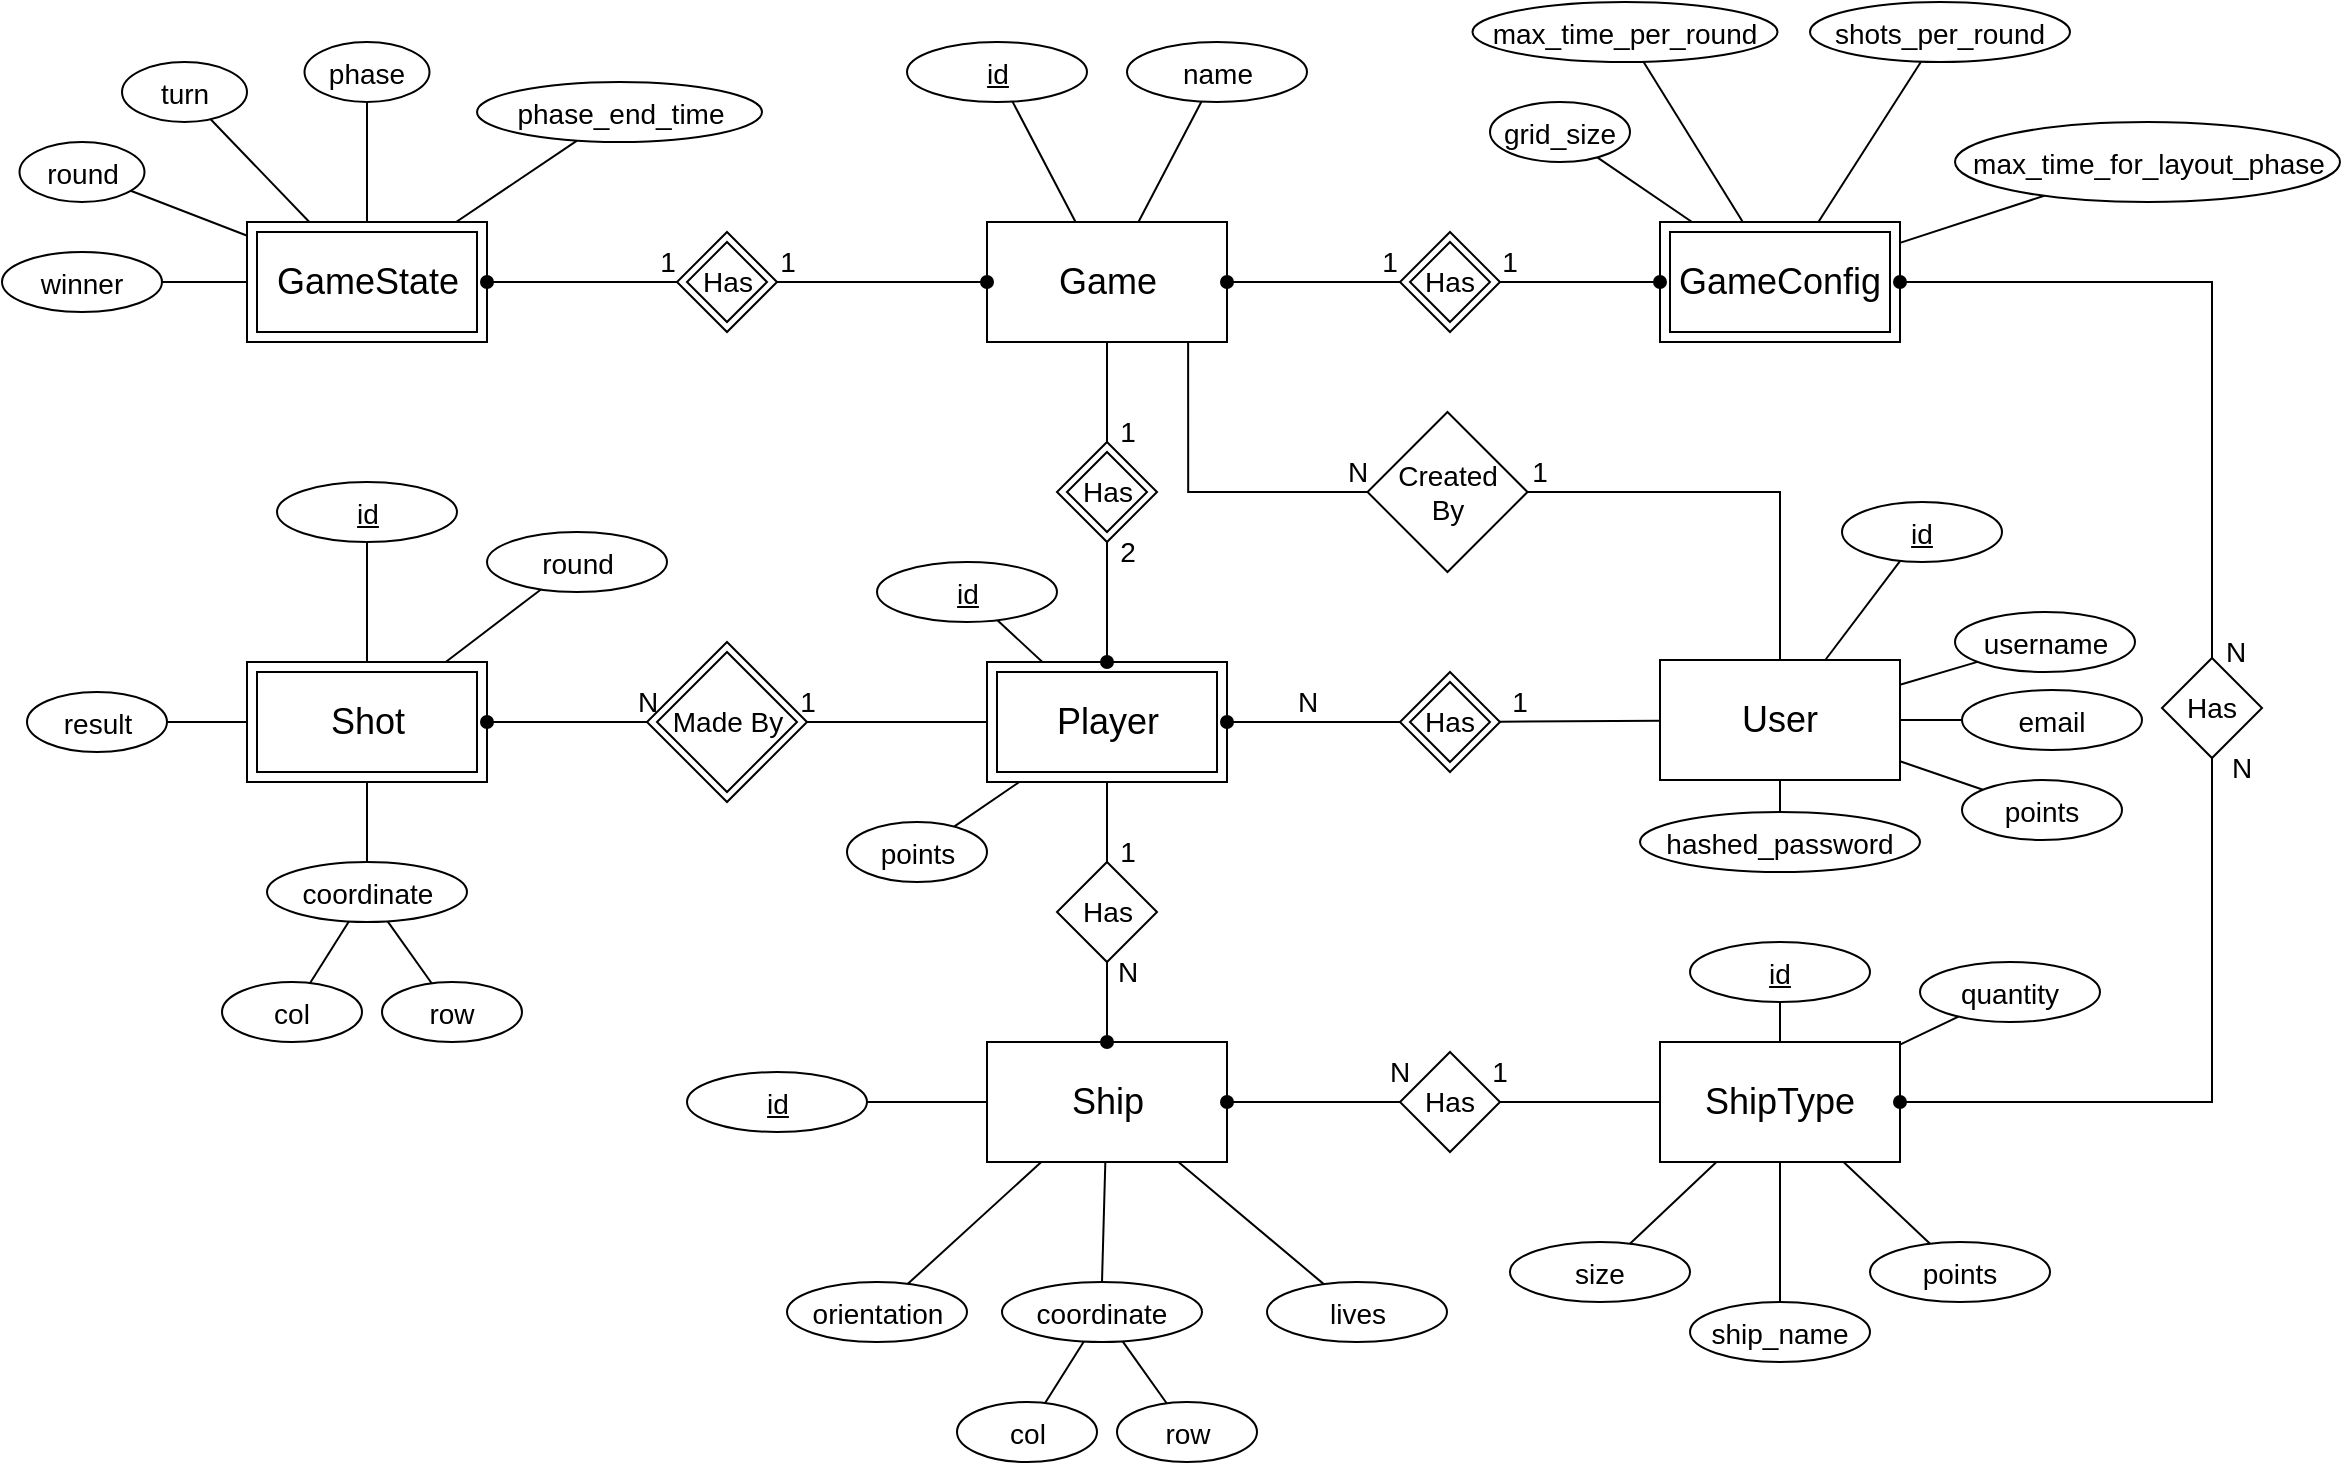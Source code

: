 <mxfile version="15.5.4" type="embed"><diagram id="M7q_rjLCUN6_J-MULVA2" name="er-diagram"><mxGraphModel dx="1136" dy="735" grid="1" gridSize="10" guides="1" tooltips="1" connect="1" arrows="1" fold="1" page="1" pageScale="1" pageWidth="850" pageHeight="1100" math="0" shadow="0"><root><mxCell id="0"/><mxCell id="1" parent="0"/><mxCell id="79" value="" style="endArrow=none;html=1;rounded=0;fontSize=14;" parent="1" source="45" target="78" edge="1"><mxGeometry width="50" height="50" relative="1" as="geometry"><mxPoint x="-357.5" y="255.0" as="sourcePoint"/><mxPoint x="-357.5" y="200" as="targetPoint"/></mxGeometry></mxCell><mxCell id="56" value="" style="endArrow=none;html=1;rounded=0;fontSize=14;" parent="1" source="T7bIl6d8-GQxwLn4p8uf-76" target="55" edge="1"><mxGeometry width="50" height="50" relative="1" as="geometry"><mxPoint x="-394.265" y="475" as="sourcePoint"/><mxPoint x="-462.693" y="428.469" as="targetPoint"/></mxGeometry></mxCell><mxCell id="53" value="" style="endArrow=none;html=1;rounded=0;fontSize=14;" parent="1" source="T7bIl6d8-GQxwLn4p8uf-77" target="52" edge="1"><mxGeometry width="50" height="50" relative="1" as="geometry"><mxPoint x="-51.683" y="433.872" as="sourcePoint"/><mxPoint x="90" y="420" as="targetPoint"/></mxGeometry></mxCell><mxCell id="37" value="" style="endArrow=none;html=1;rounded=0;fontSize=14;" parent="1" source="45" target="36" edge="1"><mxGeometry width="50" height="50" relative="1" as="geometry"><mxPoint x="-440" y="290" as="sourcePoint"/><mxPoint x="-711.25" y="130" as="targetPoint"/></mxGeometry></mxCell><mxCell id="41" value="" style="endArrow=none;html=1;rounded=0;fontSize=14;" parent="1" source="45" target="40" edge="1"><mxGeometry width="50" height="50" relative="1" as="geometry"><mxPoint x="-711.25" y="190" as="sourcePoint"/><mxPoint x="-711.25" y="130" as="targetPoint"/></mxGeometry></mxCell><mxCell id="43" value="" style="endArrow=none;html=1;rounded=0;fontSize=14;" parent="1" source="45" target="42" edge="1"><mxGeometry width="50" height="50" relative="1" as="geometry"><mxPoint x="-367" y="240" as="sourcePoint"/><mxPoint x="-813.75" y="220.0" as="targetPoint"/></mxGeometry></mxCell><mxCell id="39" value="" style="endArrow=none;html=1;rounded=0;fontSize=14;" parent="1" source="45" target="38" edge="1"><mxGeometry width="50" height="50" relative="1" as="geometry"><mxPoint x="-651.25" y="220" as="sourcePoint"/><mxPoint x="-586.25" y="220" as="targetPoint"/></mxGeometry></mxCell><mxCell id="33" value="" style="endArrow=none;html=1;rounded=0;fontSize=14;" parent="1" source="20" target="30" edge="1"><mxGeometry width="50" height="50" relative="1" as="geometry"><mxPoint x="537.75" y="284.804" as="sourcePoint"/><mxPoint x="452.958" y="299.918" as="targetPoint"/></mxGeometry></mxCell><mxCell id="35" value="" style="endArrow=none;html=1;rounded=0;fontSize=14;" parent="1" source="20" target="29" edge="1"><mxGeometry width="50" height="50" relative="1" as="geometry"><mxPoint x="559.417" y="250" as="sourcePoint"/><mxPoint x="470.115" y="183.024" as="targetPoint"/></mxGeometry></mxCell><mxCell id="32" value="" style="endArrow=none;html=1;rounded=0;fontSize=14;" parent="1" source="20" target="31" edge="1"><mxGeometry width="50" height="50" relative="1" as="geometry"><mxPoint x="495.985" y="470" as="sourcePoint"/><mxPoint x="427.557" y="423.469" as="targetPoint"/></mxGeometry></mxCell><mxCell id="34" value="" style="endArrow=none;html=1;rounded=0;fontSize=14;" parent="1" source="20" target="28" edge="1"><mxGeometry width="50" height="50" relative="1" as="geometry"><mxPoint x="537.75" y="284.804" as="sourcePoint"/><mxPoint x="452.958" y="299.918" as="targetPoint"/></mxGeometry></mxCell><mxCell id="44" value="&lt;span style=&quot;font-size: 18px&quot;&gt;GameState&lt;/span&gt;" style="rounded=0;whiteSpace=wrap;html=1;" parent="1" vertex="1"><mxGeometry x="-427.5" y="240" width="120" height="60" as="geometry"/></mxCell><mxCell id="T7bIl6d8-GQxwLn4p8uf-1" value="&lt;font style=&quot;font-size: 18px;&quot;&gt;ShipType&lt;/font&gt;" style="rounded=0;whiteSpace=wrap;html=1;" parent="1" vertex="1"><mxGeometry x="279" y="650" width="120" height="60" as="geometry"/></mxCell><mxCell id="T7bIl6d8-GQxwLn4p8uf-2" value="&lt;span style=&quot;font-size: 18px;&quot;&gt;User&lt;/span&gt;" style="rounded=0;whiteSpace=wrap;html=1;" parent="1" vertex="1"><mxGeometry x="279" y="459" width="120" height="60" as="geometry"/></mxCell><mxCell id="T7bIl6d8-GQxwLn4p8uf-3" value="&lt;font style=&quot;font-size: 14px&quot;&gt;username&lt;/font&gt;" style="ellipse;whiteSpace=wrap;html=1;fontSize=18;" parent="1" vertex="1"><mxGeometry x="426.5" y="435" width="90" height="30" as="geometry"/></mxCell><mxCell id="T7bIl6d8-GQxwLn4p8uf-5" value="&lt;span style=&quot;font-size: 14px;&quot;&gt;hashed_password&lt;/span&gt;" style="ellipse;whiteSpace=wrap;html=1;fontSize=18;" parent="1" vertex="1"><mxGeometry x="269" y="535" width="140" height="30" as="geometry"/></mxCell><mxCell id="T7bIl6d8-GQxwLn4p8uf-6" value="&lt;span style=&quot;font-size: 18px;&quot;&gt;Player&lt;/span&gt;" style="rounded=0;whiteSpace=wrap;html=1;" parent="1" vertex="1"><mxGeometry x="-57.5" y="460" width="120" height="60" as="geometry"/></mxCell><mxCell id="T7bIl6d8-GQxwLn4p8uf-7" value="&lt;span style=&quot;font-size: 14px;&quot;&gt;points&lt;/span&gt;" style="ellipse;whiteSpace=wrap;html=1;fontSize=18;" parent="1" vertex="1"><mxGeometry x="430" y="519" width="80" height="30" as="geometry"/></mxCell><mxCell id="T7bIl6d8-GQxwLn4p8uf-8" value="" style="endArrow=none;html=1;rounded=0;fontSize=14;" parent="1" source="T7bIl6d8-GQxwLn4p8uf-2" target="T7bIl6d8-GQxwLn4p8uf-3" edge="1"><mxGeometry width="50" height="50" relative="1" as="geometry"><mxPoint x="329" y="480" as="sourcePoint"/><mxPoint x="379" y="430" as="targetPoint"/></mxGeometry></mxCell><mxCell id="T7bIl6d8-GQxwLn4p8uf-9" value="" style="endArrow=none;html=1;rounded=0;fontSize=14;" parent="1" source="T7bIl6d8-GQxwLn4p8uf-2" target="T7bIl6d8-GQxwLn4p8uf-5" edge="1"><mxGeometry width="50" height="50" relative="1" as="geometry"><mxPoint x="259" y="498.361" as="sourcePoint"/><mxPoint x="178.862" y="496.172" as="targetPoint"/></mxGeometry></mxCell><mxCell id="T7bIl6d8-GQxwLn4p8uf-10" value="" style="endArrow=none;html=1;rounded=0;fontSize=14;" parent="1" source="T7bIl6d8-GQxwLn4p8uf-2" target="T7bIl6d8-GQxwLn4p8uf-7" edge="1"><mxGeometry width="50" height="50" relative="1" as="geometry"><mxPoint x="358.484" y="529.0" as="sourcePoint"/><mxPoint x="374.303" y="579.034" as="targetPoint"/></mxGeometry></mxCell><mxCell id="T7bIl6d8-GQxwLn4p8uf-11" value="Has" style="rhombus;whiteSpace=wrap;html=1;fontSize=14;" parent="1" vertex="1"><mxGeometry x="149" y="465" width="50" height="50" as="geometry"/></mxCell><mxCell id="T7bIl6d8-GQxwLn4p8uf-13" value="" style="endArrow=none;html=1;rounded=0;fontSize=14;endFill=0;startArrow=none;startFill=0;" parent="1" source="T7bIl6d8-GQxwLn4p8uf-2" target="T7bIl6d8-GQxwLn4p8uf-11" edge="1"><mxGeometry width="50" height="50" relative="1" as="geometry"><mxPoint x="319" y="530.0" as="sourcePoint"/><mxPoint x="319" y="590" as="targetPoint"/></mxGeometry></mxCell><mxCell id="T7bIl6d8-GQxwLn4p8uf-14" value="" style="endArrow=oval;html=1;rounded=0;fontSize=14;exitX=0;exitY=0.5;exitDx=0;exitDy=0;startArrow=none;startFill=0;endFill=1;" parent="1" source="T7bIl6d8-GQxwLn4p8uf-11" target="T7bIl6d8-GQxwLn4p8uf-6" edge="1"><mxGeometry width="50" height="50" relative="1" as="geometry"><mxPoint x="222.5" y="500.0" as="sourcePoint"/><mxPoint x="172.5" y="500.0" as="targetPoint"/></mxGeometry></mxCell><mxCell id="T7bIl6d8-GQxwLn4p8uf-15" value="&lt;span style=&quot;font-size: 14px;&quot;&gt;points&lt;/span&gt;" style="ellipse;whiteSpace=wrap;html=1;fontSize=18;" parent="1" vertex="1"><mxGeometry x="-127.5" y="540" width="70" height="30" as="geometry"/></mxCell><mxCell id="T7bIl6d8-GQxwLn4p8uf-16" value="" style="endArrow=none;html=1;rounded=0;fontSize=14;" parent="1" source="T7bIl6d8-GQxwLn4p8uf-15" target="T7bIl6d8-GQxwLn4p8uf-6" edge="1"><mxGeometry width="50" height="50" relative="1" as="geometry"><mxPoint x="122.5" y="500.0" as="sourcePoint"/><mxPoint x="72.5" y="500.0" as="targetPoint"/></mxGeometry></mxCell><mxCell id="T7bIl6d8-GQxwLn4p8uf-17" value="&lt;span style=&quot;font-size: 18px;&quot;&gt;Game&lt;/span&gt;" style="rounded=0;whiteSpace=wrap;html=1;" parent="1" vertex="1"><mxGeometry x="-57.5" y="240" width="120" height="60" as="geometry"/></mxCell><mxCell id="T7bIl6d8-GQxwLn4p8uf-18" value="N" style="text;html=1;strokeColor=none;fillColor=none;align=center;verticalAlign=middle;whiteSpace=wrap;rounded=0;fontSize=14;" parent="1" vertex="1"><mxGeometry x="92.5" y="465" width="20" height="30" as="geometry"/></mxCell><mxCell id="T7bIl6d8-GQxwLn4p8uf-19" value="1" style="text;html=1;strokeColor=none;fillColor=none;align=center;verticalAlign=middle;whiteSpace=wrap;rounded=0;fontSize=14;" parent="1" vertex="1"><mxGeometry x="199" y="465" width="20" height="30" as="geometry"/></mxCell><mxCell id="T7bIl6d8-GQxwLn4p8uf-20" value="Has" style="rhombus;whiteSpace=wrap;html=1;fontSize=14;" parent="1" vertex="1"><mxGeometry x="-22.5" y="350" width="50" height="50" as="geometry"/></mxCell><mxCell id="T7bIl6d8-GQxwLn4p8uf-21" value="" style="endArrow=none;html=1;rounded=0;fontSize=14;startArrow=none;startFill=0;endFill=0;" parent="1" source="T7bIl6d8-GQxwLn4p8uf-20" target="T7bIl6d8-GQxwLn4p8uf-17" edge="1"><mxGeometry width="50" height="50" relative="1" as="geometry"><mxPoint x="132.5" y="470.0" as="sourcePoint"/><mxPoint x="82.5" y="470.0" as="targetPoint"/></mxGeometry></mxCell><mxCell id="T7bIl6d8-GQxwLn4p8uf-22" value="" style="endArrow=oval;html=1;rounded=0;fontSize=14;startArrow=none;startFill=0;endFill=1;" parent="1" source="T7bIl6d8-GQxwLn4p8uf-20" target="T7bIl6d8-GQxwLn4p8uf-6" edge="1"><mxGeometry width="50" height="50" relative="1" as="geometry"><mxPoint x="222.5" y="500.0" as="sourcePoint"/><mxPoint x="172.5" y="500.0" as="targetPoint"/></mxGeometry></mxCell><mxCell id="T7bIl6d8-GQxwLn4p8uf-23" value="1" style="text;html=1;strokeColor=none;fillColor=none;align=center;verticalAlign=middle;whiteSpace=wrap;rounded=0;fontSize=14;" parent="1" vertex="1"><mxGeometry x="2.5" y="330" width="20" height="30" as="geometry"/></mxCell><mxCell id="T7bIl6d8-GQxwLn4p8uf-24" value="2" style="text;html=1;strokeColor=none;fillColor=none;align=center;verticalAlign=middle;whiteSpace=wrap;rounded=0;fontSize=14;" parent="1" vertex="1"><mxGeometry x="2.5" y="390" width="20" height="30" as="geometry"/></mxCell><mxCell id="T7bIl6d8-GQxwLn4p8uf-25" value="&lt;font style=&quot;font-size: 14px;&quot;&gt;&lt;u&gt;id&lt;/u&gt;&lt;/font&gt;" style="ellipse;whiteSpace=wrap;html=1;fontSize=18;" parent="1" vertex="1"><mxGeometry x="-97.5" y="150" width="90" height="30" as="geometry"/></mxCell><mxCell id="T7bIl6d8-GQxwLn4p8uf-26" value="" style="endArrow=none;html=1;rounded=0;fontSize=14;" parent="1" source="T7bIl6d8-GQxwLn4p8uf-17" target="T7bIl6d8-GQxwLn4p8uf-25" edge="1"><mxGeometry width="50" height="50" relative="1" as="geometry"><mxPoint x="12.5" y="360" as="sourcePoint"/><mxPoint x="12.5" y="310" as="targetPoint"/></mxGeometry></mxCell><mxCell id="T7bIl6d8-GQxwLn4p8uf-27" value="&lt;font style=&quot;font-size: 18px;&quot;&gt;Ship&lt;/font&gt;" style="rounded=0;whiteSpace=wrap;html=1;" parent="1" vertex="1"><mxGeometry x="-57.5" y="650" width="120" height="60" as="geometry"/></mxCell><mxCell id="T7bIl6d8-GQxwLn4p8uf-28" value="Has" style="rhombus;whiteSpace=wrap;html=1;fontSize=14;" parent="1" vertex="1"><mxGeometry x="-22.5" y="560" width="50" height="50" as="geometry"/></mxCell><mxCell id="T7bIl6d8-GQxwLn4p8uf-29" value="" style="endArrow=none;html=1;rounded=0;fontSize=14;" parent="1" source="T7bIl6d8-GQxwLn4p8uf-28" target="T7bIl6d8-GQxwLn4p8uf-6" edge="1"><mxGeometry width="50" height="50" relative="1" as="geometry"><mxPoint x="12.5" y="360" as="sourcePoint"/><mxPoint x="12.5" y="310" as="targetPoint"/></mxGeometry></mxCell><mxCell id="T7bIl6d8-GQxwLn4p8uf-30" value="" style="endArrow=none;html=1;rounded=0;fontSize=14;startArrow=oval;startFill=1;" parent="1" source="T7bIl6d8-GQxwLn4p8uf-27" target="T7bIl6d8-GQxwLn4p8uf-28" edge="1"><mxGeometry width="50" height="50" relative="1" as="geometry"><mxPoint x="12.5" y="410.0" as="sourcePoint"/><mxPoint x="12.5" y="470.0" as="targetPoint"/></mxGeometry></mxCell><mxCell id="T7bIl6d8-GQxwLn4p8uf-31" value="1" style="text;html=1;strokeColor=none;fillColor=none;align=center;verticalAlign=middle;whiteSpace=wrap;rounded=0;fontSize=14;" parent="1" vertex="1"><mxGeometry x="2.5" y="540" width="20" height="30" as="geometry"/></mxCell><mxCell id="T7bIl6d8-GQxwLn4p8uf-32" value="N" style="text;html=1;strokeColor=none;fillColor=none;align=center;verticalAlign=middle;whiteSpace=wrap;rounded=0;fontSize=14;" parent="1" vertex="1"><mxGeometry x="2.5" y="600" width="20" height="30" as="geometry"/></mxCell><mxCell id="T7bIl6d8-GQxwLn4p8uf-33" value="Has" style="rhombus;whiteSpace=wrap;html=1;fontSize=14;" parent="1" vertex="1"><mxGeometry x="149" y="655" width="50" height="50" as="geometry"/></mxCell><mxCell id="T7bIl6d8-GQxwLn4p8uf-36" value="" style="endArrow=oval;html=1;rounded=0;fontSize=14;startArrow=none;startFill=0;endFill=1;" parent="1" source="T7bIl6d8-GQxwLn4p8uf-33" target="T7bIl6d8-GQxwLn4p8uf-27" edge="1"><mxGeometry width="50" height="50" relative="1" as="geometry"><mxPoint x="12.5" y="660" as="sourcePoint"/><mxPoint x="12.5" y="620" as="targetPoint"/></mxGeometry></mxCell><mxCell id="T7bIl6d8-GQxwLn4p8uf-37" value="" style="endArrow=none;html=1;rounded=0;fontSize=14;" parent="1" source="T7bIl6d8-GQxwLn4p8uf-1" target="T7bIl6d8-GQxwLn4p8uf-33" edge="1"><mxGeometry width="50" height="50" relative="1" as="geometry"><mxPoint x="159" y="690" as="sourcePoint"/><mxPoint x="109" y="690" as="targetPoint"/></mxGeometry></mxCell><mxCell id="T7bIl6d8-GQxwLn4p8uf-38" value="&lt;span style=&quot;font-size: 14px;&quot;&gt;orientation&lt;/span&gt;" style="ellipse;whiteSpace=wrap;html=1;fontSize=18;" parent="1" vertex="1"><mxGeometry x="-157.5" y="770" width="90" height="30" as="geometry"/></mxCell><mxCell id="T7bIl6d8-GQxwLn4p8uf-40" value="" style="endArrow=none;html=1;rounded=0;fontSize=14;entryX=0.5;entryY=0;entryDx=0;entryDy=0;" parent="1" source="T7bIl6d8-GQxwLn4p8uf-27" target="80" edge="1"><mxGeometry width="50" height="50" relative="1" as="geometry"><mxPoint x="282.5" y="530.0" as="sourcePoint"/><mxPoint x="2.5" y="770" as="targetPoint"/></mxGeometry></mxCell><mxCell id="T7bIl6d8-GQxwLn4p8uf-41" value="" style="endArrow=none;html=1;rounded=0;fontSize=14;" parent="1" source="T7bIl6d8-GQxwLn4p8uf-27" target="T7bIl6d8-GQxwLn4p8uf-38" edge="1"><mxGeometry width="50" height="50" relative="1" as="geometry"><mxPoint x="1.696" y="720" as="sourcePoint"/><mxPoint x="-27.129" y="800.044" as="targetPoint"/></mxGeometry></mxCell><mxCell id="T7bIl6d8-GQxwLn4p8uf-46" value="&lt;span style=&quot;font-size: 14px;&quot;&gt;size&lt;/span&gt;" style="ellipse;whiteSpace=wrap;html=1;fontSize=18;" parent="1" vertex="1"><mxGeometry x="204" y="750" width="90" height="30" as="geometry"/></mxCell><mxCell id="T7bIl6d8-GQxwLn4p8uf-47" value="&lt;span style=&quot;font-size: 14px&quot;&gt;ship_name&lt;/span&gt;" style="ellipse;whiteSpace=wrap;html=1;fontSize=18;" parent="1" vertex="1"><mxGeometry x="294" y="780" width="90" height="30" as="geometry"/></mxCell><mxCell id="T7bIl6d8-GQxwLn4p8uf-48" value="&lt;span style=&quot;font-size: 14px;&quot;&gt;points&lt;/span&gt;" style="ellipse;whiteSpace=wrap;html=1;fontSize=18;" parent="1" vertex="1"><mxGeometry x="384" y="750" width="90" height="30" as="geometry"/></mxCell><mxCell id="T7bIl6d8-GQxwLn4p8uf-49" value="" style="endArrow=none;html=1;rounded=0;fontSize=14;" parent="1" source="T7bIl6d8-GQxwLn4p8uf-1" target="T7bIl6d8-GQxwLn4p8uf-46" edge="1"><mxGeometry width="50" height="50" relative="1" as="geometry"><mxPoint x="349" y="530.0" as="sourcePoint"/><mxPoint x="349" y="600" as="targetPoint"/></mxGeometry></mxCell><mxCell id="T7bIl6d8-GQxwLn4p8uf-51" value="" style="endArrow=none;html=1;rounded=0;fontSize=14;" parent="1" source="T7bIl6d8-GQxwLn4p8uf-1" target="T7bIl6d8-GQxwLn4p8uf-48" edge="1"><mxGeometry width="50" height="50" relative="1" as="geometry"><mxPoint x="359" y="720" as="sourcePoint"/><mxPoint x="359" y="760" as="targetPoint"/></mxGeometry></mxCell><mxCell id="T7bIl6d8-GQxwLn4p8uf-52" value="" style="endArrow=none;html=1;rounded=0;fontSize=14;" parent="1" source="T7bIl6d8-GQxwLn4p8uf-1" target="T7bIl6d8-GQxwLn4p8uf-47" edge="1"><mxGeometry width="50" height="50" relative="1" as="geometry"><mxPoint x="359" y="720" as="sourcePoint"/><mxPoint x="359" y="760" as="targetPoint"/></mxGeometry></mxCell><mxCell id="T7bIl6d8-GQxwLn4p8uf-53" value="&lt;span style=&quot;font-size: 14px;&quot;&gt;lives&lt;/span&gt;" style="ellipse;whiteSpace=wrap;html=1;fontSize=18;" parent="1" vertex="1"><mxGeometry x="82.5" y="770" width="90" height="30" as="geometry"/></mxCell><mxCell id="T7bIl6d8-GQxwLn4p8uf-54" value="" style="endArrow=none;html=1;rounded=0;fontSize=14;" parent="1" source="T7bIl6d8-GQxwLn4p8uf-27" target="T7bIl6d8-GQxwLn4p8uf-53" edge="1"><mxGeometry width="50" height="50" relative="1" as="geometry"><mxPoint x="-47.5" y="690" as="sourcePoint"/><mxPoint x="-107.5" y="690" as="targetPoint"/></mxGeometry></mxCell><mxCell id="T7bIl6d8-GQxwLn4p8uf-55" value="&lt;span style=&quot;font-size: 18px;&quot;&gt;Shot&lt;/span&gt;" style="rounded=0;whiteSpace=wrap;html=1;" parent="1" vertex="1"><mxGeometry x="-427.5" y="460" width="120" height="60" as="geometry"/></mxCell><mxCell id="T7bIl6d8-GQxwLn4p8uf-56" value="Made By" style="rhombus;whiteSpace=wrap;html=1;fontSize=14;" parent="1" vertex="1"><mxGeometry x="-227.5" y="450" width="80" height="80" as="geometry"/></mxCell><mxCell id="T7bIl6d8-GQxwLn4p8uf-57" value="&lt;span style=&quot;font-size: 14px;&quot;&gt;result&lt;/span&gt;" style="ellipse;whiteSpace=wrap;html=1;fontSize=18;" parent="1" vertex="1"><mxGeometry x="-537.5" y="475" width="70" height="30" as="geometry"/></mxCell><mxCell id="T7bIl6d8-GQxwLn4p8uf-58" value="" style="endArrow=none;html=1;rounded=0;fontSize=14;" parent="1" source="T7bIl6d8-GQxwLn4p8uf-57" target="T7bIl6d8-GQxwLn4p8uf-55" edge="1"><mxGeometry width="50" height="50" relative="1" as="geometry"><mxPoint x="-93.846" y="572.308" as="sourcePoint"/><mxPoint x="-31.618" y="530" as="targetPoint"/></mxGeometry></mxCell><mxCell id="T7bIl6d8-GQxwLn4p8uf-59" value="" style="endArrow=oval;html=1;rounded=0;fontSize=14;startArrow=none;startFill=0;endFill=1;" parent="1" source="T7bIl6d8-GQxwLn4p8uf-56" target="T7bIl6d8-GQxwLn4p8uf-55" edge="1"><mxGeometry width="50" height="50" relative="1" as="geometry"><mxPoint x="122.5" y="500" as="sourcePoint"/><mxPoint x="72.5" y="500" as="targetPoint"/></mxGeometry></mxCell><mxCell id="T7bIl6d8-GQxwLn4p8uf-60" value="" style="endArrow=none;html=1;rounded=0;fontSize=14;" parent="1" source="T7bIl6d8-GQxwLn4p8uf-6" target="T7bIl6d8-GQxwLn4p8uf-56" edge="1"><mxGeometry width="50" height="50" relative="1" as="geometry"><mxPoint x="-217.5" y="500" as="sourcePoint"/><mxPoint x="-187.5" y="490" as="targetPoint"/></mxGeometry></mxCell><mxCell id="T7bIl6d8-GQxwLn4p8uf-61" value="1" style="text;html=1;strokeColor=none;fillColor=none;align=center;verticalAlign=middle;whiteSpace=wrap;rounded=0;fontSize=14;" parent="1" vertex="1"><mxGeometry x="-157.5" y="465" width="20" height="30" as="geometry"/></mxCell><mxCell id="T7bIl6d8-GQxwLn4p8uf-62" value="N" style="text;html=1;strokeColor=none;fillColor=none;align=center;verticalAlign=middle;whiteSpace=wrap;rounded=0;fontSize=14;" parent="1" vertex="1"><mxGeometry x="-237.5" y="465" width="20" height="30" as="geometry"/></mxCell><mxCell id="T7bIl6d8-GQxwLn4p8uf-63" value="&lt;span style=&quot;font-size: 14px;&quot;&gt;coordinate&lt;/span&gt;" style="ellipse;whiteSpace=wrap;html=1;fontSize=18;" parent="1" vertex="1"><mxGeometry x="-417.5" y="560" width="100" height="30" as="geometry"/></mxCell><mxCell id="T7bIl6d8-GQxwLn4p8uf-64" value="&lt;span style=&quot;font-size: 14px;&quot;&gt;row&lt;/span&gt;" style="ellipse;whiteSpace=wrap;html=1;fontSize=18;" parent="1" vertex="1"><mxGeometry x="-360" y="620" width="70" height="30" as="geometry"/></mxCell><mxCell id="T7bIl6d8-GQxwLn4p8uf-65" value="&lt;span style=&quot;font-size: 14px;&quot;&gt;col&lt;/span&gt;" style="ellipse;whiteSpace=wrap;html=1;fontSize=18;" parent="1" vertex="1"><mxGeometry x="-440" y="620" width="70" height="30" as="geometry"/></mxCell><mxCell id="T7bIl6d8-GQxwLn4p8uf-66" value="" style="endArrow=none;html=1;rounded=0;fontSize=14;" parent="1" source="T7bIl6d8-GQxwLn4p8uf-63" target="T7bIl6d8-GQxwLn4p8uf-64" edge="1"><mxGeometry width="50" height="50" relative="1" as="geometry"><mxPoint x="-347.5" y="550" as="sourcePoint"/><mxPoint x="-347.5" y="610" as="targetPoint"/></mxGeometry></mxCell><mxCell id="T7bIl6d8-GQxwLn4p8uf-67" value="" style="endArrow=none;html=1;rounded=0;fontSize=14;" parent="1" source="T7bIl6d8-GQxwLn4p8uf-63" target="T7bIl6d8-GQxwLn4p8uf-65" edge="1"><mxGeometry width="50" height="50" relative="1" as="geometry"><mxPoint x="-354.89" y="639.916" as="sourcePoint"/><mxPoint x="-385.166" y="700.333" as="targetPoint"/></mxGeometry></mxCell><mxCell id="T7bIl6d8-GQxwLn4p8uf-68" value="" style="endArrow=none;html=1;rounded=0;fontSize=14;" parent="1" source="T7bIl6d8-GQxwLn4p8uf-63" target="T7bIl6d8-GQxwLn4p8uf-55" edge="1"><mxGeometry width="50" height="50" relative="1" as="geometry"><mxPoint x="-457.5" y="500" as="sourcePoint"/><mxPoint x="-417.5" y="500" as="targetPoint"/></mxGeometry></mxCell><mxCell id="T7bIl6d8-GQxwLn4p8uf-69" value="1" style="text;html=1;strokeColor=none;fillColor=none;align=center;verticalAlign=middle;whiteSpace=wrap;rounded=0;fontSize=14;" parent="1" vertex="1"><mxGeometry x="189" y="650" width="20" height="30" as="geometry"/></mxCell><mxCell id="T7bIl6d8-GQxwLn4p8uf-70" value="N" style="text;html=1;strokeColor=none;fillColor=none;align=center;verticalAlign=middle;whiteSpace=wrap;rounded=0;fontSize=14;" parent="1" vertex="1"><mxGeometry x="139" y="650" width="20" height="30" as="geometry"/></mxCell><mxCell id="T7bIl6d8-GQxwLn4p8uf-71" value="&lt;font style=&quot;font-size: 14px;&quot;&gt;&lt;u&gt;id&lt;/u&gt;&lt;/font&gt;" style="ellipse;whiteSpace=wrap;html=1;fontSize=18;" parent="1" vertex="1"><mxGeometry x="-207.5" y="665" width="90" height="30" as="geometry"/></mxCell><mxCell id="T7bIl6d8-GQxwLn4p8uf-72" value="" style="endArrow=none;html=1;rounded=0;fontSize=14;" parent="1" source="T7bIl6d8-GQxwLn4p8uf-27" target="T7bIl6d8-GQxwLn4p8uf-71" edge="1"><mxGeometry width="50" height="50" relative="1" as="geometry"><mxPoint x="-20.357" y="720" as="sourcePoint"/><mxPoint x="-87.068" y="780.91" as="targetPoint"/></mxGeometry></mxCell><mxCell id="T7bIl6d8-GQxwLn4p8uf-74" value="&lt;font style=&quot;font-size: 14px&quot;&gt;round&lt;/font&gt;" style="ellipse;whiteSpace=wrap;html=1;fontSize=18;" parent="1" vertex="1"><mxGeometry x="-307.5" y="395" width="90" height="30" as="geometry"/></mxCell><mxCell id="T7bIl6d8-GQxwLn4p8uf-75" value="" style="endArrow=none;html=1;rounded=0;fontSize=14;" parent="1" source="T7bIl6d8-GQxwLn4p8uf-55" target="T7bIl6d8-GQxwLn4p8uf-74" edge="1"><mxGeometry width="50" height="50" relative="1" as="geometry"><mxPoint x="-457.5" y="500" as="sourcePoint"/><mxPoint x="-417.5" y="500" as="targetPoint"/></mxGeometry></mxCell><mxCell id="T7bIl6d8-GQxwLn4p8uf-76" value="" style="rounded=0;whiteSpace=wrap;html=1;fillColor=none;" parent="1" vertex="1"><mxGeometry x="-422.5" y="465" width="110" height="50" as="geometry"/></mxCell><mxCell id="T7bIl6d8-GQxwLn4p8uf-77" value="" style="rounded=0;whiteSpace=wrap;html=1;fillColor=none;" parent="1" vertex="1"><mxGeometry x="-52.5" y="465" width="110" height="50" as="geometry"/></mxCell><mxCell id="T7bIl6d8-GQxwLn4p8uf-86" value="" style="rhombus;whiteSpace=wrap;html=1;fontSize=14;fillColor=none;" parent="1" vertex="1"><mxGeometry x="154" y="470" width="40" height="40" as="geometry"/></mxCell><mxCell id="T7bIl6d8-GQxwLn4p8uf-87" value="" style="rhombus;whiteSpace=wrap;html=1;fontSize=14;fillColor=none;" parent="1" vertex="1"><mxGeometry x="-17.5" y="355" width="40" height="40" as="geometry"/></mxCell><mxCell id="T7bIl6d8-GQxwLn4p8uf-89" value="" style="rhombus;whiteSpace=wrap;html=1;fontSize=14;fillColor=none;" parent="1" vertex="1"><mxGeometry x="-222.5" y="455" width="70" height="70" as="geometry"/></mxCell><mxCell id="7" value="Has" style="rhombus;whiteSpace=wrap;html=1;fontSize=14;" parent="1" vertex="1"><mxGeometry x="149" y="245" width="50" height="50" as="geometry"/></mxCell><mxCell id="11" value="" style="endArrow=oval;html=1;rounded=0;fontSize=14;entryX=1;entryY=0.5;entryDx=0;entryDy=0;exitX=0;exitY=0.5;exitDx=0;exitDy=0;startArrow=none;startFill=0;endFill=1;" parent="1" source="7" target="T7bIl6d8-GQxwLn4p8uf-17" edge="1"><mxGeometry width="50" height="50" relative="1" as="geometry"><mxPoint x="12.5" y="360.0" as="sourcePoint"/><mxPoint x="12.5" y="310.0" as="targetPoint"/></mxGeometry></mxCell><mxCell id="6" value="" style="rhombus;whiteSpace=wrap;html=1;fontSize=14;fillColor=none;" parent="1" vertex="1"><mxGeometry x="154" y="250" width="40" height="40" as="geometry"/></mxCell><mxCell id="13" value="1" style="text;html=1;strokeColor=none;fillColor=none;align=center;verticalAlign=middle;whiteSpace=wrap;rounded=0;fontSize=14;" parent="1" vertex="1"><mxGeometry x="134" y="245" width="20" height="30" as="geometry"/></mxCell><mxCell id="14" value="1" style="text;html=1;strokeColor=none;fillColor=none;align=center;verticalAlign=middle;whiteSpace=wrap;rounded=0;fontSize=14;" parent="1" vertex="1"><mxGeometry x="194" y="245" width="20" height="30" as="geometry"/></mxCell><mxCell id="16" value="&lt;span style=&quot;font-size: 14px&quot;&gt;name&lt;/span&gt;" style="ellipse;whiteSpace=wrap;html=1;fontSize=18;" parent="1" vertex="1"><mxGeometry x="12.5" y="150" width="90" height="30" as="geometry"/></mxCell><mxCell id="17" value="" style="endArrow=none;html=1;rounded=0;fontSize=14;" parent="1" source="T7bIl6d8-GQxwLn4p8uf-17" target="16" edge="1"><mxGeometry width="50" height="50" relative="1" as="geometry"><mxPoint x="12.5" y="250.0" as="sourcePoint"/><mxPoint x="12.5" y="190.0" as="targetPoint"/></mxGeometry></mxCell><mxCell id="19" value="&lt;span style=&quot;font-size: 18px&quot;&gt;GameConfig&lt;/span&gt;" style="rounded=0;whiteSpace=wrap;html=1;" parent="1" vertex="1"><mxGeometry x="279" y="240" width="120" height="60" as="geometry"/></mxCell><mxCell id="20" value="" style="rounded=0;whiteSpace=wrap;html=1;fillColor=none;" parent="1" vertex="1"><mxGeometry x="284" y="245" width="110" height="50" as="geometry"/></mxCell><mxCell id="21" value="Has" style="rhombus;whiteSpace=wrap;html=1;fontSize=14;" parent="1" vertex="1"><mxGeometry x="-212.5" y="245" width="50" height="50" as="geometry"/></mxCell><mxCell id="22" value="" style="rhombus;whiteSpace=wrap;html=1;fontSize=14;fillColor=none;" parent="1" vertex="1"><mxGeometry x="-207.5" y="250" width="40" height="40" as="geometry"/></mxCell><mxCell id="23" value="1" style="text;html=1;strokeColor=none;fillColor=none;align=center;verticalAlign=middle;whiteSpace=wrap;rounded=0;fontSize=14;" parent="1" vertex="1"><mxGeometry x="-227.5" y="245" width="20" height="30" as="geometry"/></mxCell><mxCell id="24" value="1" style="text;html=1;strokeColor=none;fillColor=none;align=center;verticalAlign=middle;whiteSpace=wrap;rounded=0;fontSize=14;" parent="1" vertex="1"><mxGeometry x="-167.5" y="245" width="20" height="30" as="geometry"/></mxCell><mxCell id="25" value="" style="endArrow=none;html=1;rounded=0;fontSize=14;entryX=0;entryY=0.5;entryDx=0;entryDy=0;exitX=1;exitY=0.5;exitDx=0;exitDy=0;startArrow=oval;startFill=1;" parent="1" source="44" target="21" edge="1"><mxGeometry width="50" height="50" relative="1" as="geometry"><mxPoint x="-210" y="320" as="sourcePoint"/><mxPoint x="-177.5" y="350" as="targetPoint"/></mxGeometry></mxCell><mxCell id="27" value="" style="endArrow=oval;html=1;rounded=0;fontSize=14;exitX=1;exitY=0.5;exitDx=0;exitDy=0;entryX=0;entryY=0.5;entryDx=0;entryDy=0;startArrow=none;startFill=0;endFill=1;" parent="1" source="21" target="T7bIl6d8-GQxwLn4p8uf-17" edge="1"><mxGeometry width="50" height="50" relative="1" as="geometry"><mxPoint x="-237.5" y="280" as="sourcePoint"/><mxPoint x="-172.5" y="280" as="targetPoint"/></mxGeometry></mxCell><mxCell id="28" value="&lt;span style=&quot;font-size: 14px&quot;&gt;grid_size&lt;/span&gt;" style="ellipse;whiteSpace=wrap;html=1;fontSize=18;" parent="1" vertex="1"><mxGeometry x="194" y="180" width="70" height="30" as="geometry"/></mxCell><mxCell id="29" value="&lt;span style=&quot;font-size: 14px&quot;&gt;shots_per_round&lt;/span&gt;" style="ellipse;whiteSpace=wrap;html=1;fontSize=18;" parent="1" vertex="1"><mxGeometry x="354" y="130" width="130" height="30" as="geometry"/></mxCell><mxCell id="30" value="&lt;span style=&quot;font-size: 14px&quot;&gt;max_time_for_layout_phase&lt;/span&gt;" style="ellipse;whiteSpace=wrap;html=1;fontSize=18;" parent="1" vertex="1"><mxGeometry x="426.5" y="190" width="192.5" height="40" as="geometry"/></mxCell><mxCell id="31" value="&lt;span style=&quot;font-size: 14px&quot;&gt;max_time_per_round&lt;/span&gt;" style="ellipse;whiteSpace=wrap;html=1;fontSize=18;" parent="1" vertex="1"><mxGeometry x="185.25" y="130" width="152.5" height="30" as="geometry"/></mxCell><mxCell id="36" value="&lt;span style=&quot;font-size: 14px;&quot;&gt;winner&lt;/span&gt;" style="ellipse;whiteSpace=wrap;html=1;fontSize=18;" parent="1" vertex="1"><mxGeometry x="-550" y="255" width="80" height="30" as="geometry"/></mxCell><mxCell id="38" value="&lt;span style=&quot;font-size: 14px&quot;&gt;turn&lt;/span&gt;" style="ellipse;whiteSpace=wrap;html=1;fontSize=18;" parent="1" vertex="1"><mxGeometry x="-490" y="160" width="62.5" height="30" as="geometry"/></mxCell><mxCell id="40" value="&lt;span style=&quot;font-size: 14px&quot;&gt;round&lt;/span&gt;" style="ellipse;whiteSpace=wrap;html=1;fontSize=18;" parent="1" vertex="1"><mxGeometry x="-541.25" y="200" width="62.5" height="30" as="geometry"/></mxCell><mxCell id="42" value="&lt;span style=&quot;font-size: 14px&quot;&gt;phase&lt;/span&gt;" style="ellipse;whiteSpace=wrap;html=1;fontSize=18;" parent="1" vertex="1"><mxGeometry x="-398.75" y="150" width="62.5" height="30" as="geometry"/></mxCell><mxCell id="46" value="Has" style="rhombus;whiteSpace=wrap;html=1;fontSize=14;" parent="1" vertex="1"><mxGeometry x="530" y="458" width="50" height="50" as="geometry"/></mxCell><mxCell id="48" value="" style="endArrow=oval;html=1;rounded=0;fontSize=14;exitX=0.5;exitY=0;exitDx=0;exitDy=0;entryX=1;entryY=0.5;entryDx=0;entryDy=0;edgeStyle=orthogonalEdgeStyle;startArrow=none;startFill=0;endFill=1;" parent="1" source="46" target="19" edge="1"><mxGeometry width="50" height="50" relative="1" as="geometry"><mxPoint x="259.0" y="690" as="sourcePoint"/><mxPoint x="376.5" y="270" as="targetPoint"/></mxGeometry></mxCell><mxCell id="49" value="" style="endArrow=oval;html=1;rounded=0;fontSize=14;exitX=0.5;exitY=1;exitDx=0;exitDy=0;edgeStyle=orthogonalEdgeStyle;entryX=1;entryY=0.5;entryDx=0;entryDy=0;startArrow=none;startFill=0;endFill=1;" parent="1" source="46" target="T7bIl6d8-GQxwLn4p8uf-1" edge="1"><mxGeometry width="50" height="50" relative="1" as="geometry"><mxPoint x="591.5" y="475" as="sourcePoint"/><mxPoint x="426.5" y="630" as="targetPoint"/></mxGeometry></mxCell><mxCell id="50" value="N" style="text;html=1;strokeColor=none;fillColor=none;align=center;verticalAlign=middle;whiteSpace=wrap;rounded=0;fontSize=14;" parent="1" vertex="1"><mxGeometry x="557" y="440" width="20" height="30" as="geometry"/></mxCell><mxCell id="51" value="N" style="text;html=1;strokeColor=none;fillColor=none;align=center;verticalAlign=middle;whiteSpace=wrap;rounded=0;fontSize=14;" parent="1" vertex="1"><mxGeometry x="560" y="498" width="20" height="30" as="geometry"/></mxCell><mxCell id="45" value="" style="rounded=0;whiteSpace=wrap;html=1;fillColor=none;" parent="1" vertex="1"><mxGeometry x="-422.5" y="245" width="110" height="50" as="geometry"/></mxCell><mxCell id="12" value="" style="endArrow=oval;html=1;rounded=0;fontSize=14;exitX=1;exitY=0.5;exitDx=0;exitDy=0;entryX=0;entryY=0.5;entryDx=0;entryDy=0;endFill=1;" parent="1" source="7" target="19" edge="1"><mxGeometry width="50" height="50" relative="1" as="geometry"><mxPoint x="184" y="280.0" as="sourcePoint"/><mxPoint x="256.5" y="300" as="targetPoint"/></mxGeometry></mxCell><mxCell id="52" value="&lt;font style=&quot;font-size: 14px;&quot;&gt;&lt;u&gt;id&lt;/u&gt;&lt;/font&gt;" style="ellipse;whiteSpace=wrap;html=1;fontSize=18;" parent="1" vertex="1"><mxGeometry x="-112.5" y="410" width="90" height="30" as="geometry"/></mxCell><mxCell id="55" value="&lt;font style=&quot;font-size: 14px;&quot;&gt;&lt;u&gt;id&lt;/u&gt;&lt;/font&gt;" style="ellipse;whiteSpace=wrap;html=1;fontSize=18;" parent="1" vertex="1"><mxGeometry x="-412.5" y="370" width="90" height="30" as="geometry"/></mxCell><mxCell id="57" value="&lt;font style=&quot;font-size: 14px;&quot;&gt;&lt;u&gt;id&lt;/u&gt;&lt;/font&gt;" style="ellipse;whiteSpace=wrap;html=1;fontSize=18;" parent="1" vertex="1"><mxGeometry x="294" y="600" width="90" height="30" as="geometry"/></mxCell><mxCell id="58" value="" style="endArrow=none;html=1;rounded=0;fontSize=14;" parent="1" source="T7bIl6d8-GQxwLn4p8uf-1" target="57" edge="1"><mxGeometry width="50" height="50" relative="1" as="geometry"><mxPoint x="349" y="660" as="sourcePoint"/><mxPoint x="349" y="620" as="targetPoint"/></mxGeometry></mxCell><mxCell id="59" value="&lt;span style=&quot;font-size: 14px&quot;&gt;quantity&lt;/span&gt;" style="ellipse;whiteSpace=wrap;html=1;fontSize=18;" parent="1" vertex="1"><mxGeometry x="409" y="610" width="90" height="30" as="geometry"/></mxCell><mxCell id="60" value="" style="endArrow=none;html=1;rounded=0;fontSize=14;" parent="1" source="T7bIl6d8-GQxwLn4p8uf-1" target="59" edge="1"><mxGeometry width="50" height="50" relative="1" as="geometry"><mxPoint x="380.765" y="720" as="sourcePoint"/><mxPoint x="424.023" y="760.855" as="targetPoint"/></mxGeometry></mxCell><mxCell id="61" value="&lt;span style=&quot;font-size: 14px&quot;&gt;&lt;u&gt;id&lt;/u&gt;&lt;/span&gt;" style="ellipse;whiteSpace=wrap;html=1;fontSize=18;" parent="1" vertex="1"><mxGeometry x="370" y="380" width="80" height="30" as="geometry"/></mxCell><mxCell id="62" value="" style="endArrow=none;html=1;rounded=0;fontSize=14;" parent="1" source="T7bIl6d8-GQxwLn4p8uf-2" target="61" edge="1"><mxGeometry width="50" height="50" relative="1" as="geometry"><mxPoint x="325.064" y="469" as="sourcePoint"/><mxPoint x="285.566" y="419.496" as="targetPoint"/></mxGeometry></mxCell><mxCell id="66" value="Created&lt;br&gt;By" style="rhombus;whiteSpace=wrap;html=1;fontSize=14;" parent="1" vertex="1"><mxGeometry x="132.75" y="335" width="80" height="80" as="geometry"/></mxCell><mxCell id="68" value="1" style="text;html=1;strokeColor=none;fillColor=none;align=center;verticalAlign=middle;whiteSpace=wrap;rounded=0;fontSize=14;" parent="1" vertex="1"><mxGeometry x="209" y="350" width="20" height="30" as="geometry"/></mxCell><mxCell id="69" value="N" style="text;html=1;strokeColor=none;fillColor=none;align=center;verticalAlign=middle;whiteSpace=wrap;rounded=0;fontSize=14;" parent="1" vertex="1"><mxGeometry x="117.5" y="350" width="20" height="30" as="geometry"/></mxCell><mxCell id="74" value="" style="endArrow=none;html=1;rounded=0;fontSize=14;exitX=0;exitY=0.5;exitDx=0;exitDy=0;edgeStyle=orthogonalEdgeStyle;entryX=0.838;entryY=0.992;entryDx=0;entryDy=0;entryPerimeter=0;" parent="1" source="66" target="T7bIl6d8-GQxwLn4p8uf-17" edge="1"><mxGeometry width="50" height="50" relative="1" as="geometry"><mxPoint x="28.214" y="250" as="sourcePoint"/><mxPoint x="59.76" y="189.776" as="targetPoint"/><Array as="points"><mxPoint x="43" y="375"/></Array></mxGeometry></mxCell><mxCell id="75" value="" style="endArrow=none;html=1;rounded=0;fontSize=14;entryX=1;entryY=0.5;entryDx=0;entryDy=0;edgeStyle=orthogonalEdgeStyle;" parent="1" source="T7bIl6d8-GQxwLn4p8uf-2" target="66" edge="1"><mxGeometry width="50" height="50" relative="1" as="geometry"><mxPoint x="142.75" y="385" as="sourcePoint"/><mxPoint x="49.714" y="310" as="targetPoint"/><Array as="points"><mxPoint x="339" y="375"/></Array></mxGeometry></mxCell><mxCell id="76" value="&lt;font style=&quot;font-size: 14px&quot;&gt;email&lt;/font&gt;" style="ellipse;whiteSpace=wrap;html=1;fontSize=18;" parent="1" vertex="1"><mxGeometry x="430" y="474" width="90" height="30" as="geometry"/></mxCell><mxCell id="77" value="" style="endArrow=none;html=1;rounded=0;fontSize=14;" parent="1" source="T7bIl6d8-GQxwLn4p8uf-2" target="76" edge="1"><mxGeometry width="50" height="50" relative="1" as="geometry"><mxPoint x="371.66" y="469" as="sourcePoint"/><mxPoint x="409.099" y="419.432" as="targetPoint"/></mxGeometry></mxCell><mxCell id="78" value="&lt;span style=&quot;font-size: 14px&quot;&gt;phase_end_time&lt;/span&gt;" style="ellipse;whiteSpace=wrap;html=1;fontSize=18;" parent="1" vertex="1"><mxGeometry x="-312.5" y="170" width="142.5" height="30" as="geometry"/></mxCell><mxCell id="80" value="&lt;span style=&quot;font-size: 14px;&quot;&gt;coordinate&lt;/span&gt;" style="ellipse;whiteSpace=wrap;html=1;fontSize=18;" parent="1" vertex="1"><mxGeometry x="-50" y="770" width="100" height="30" as="geometry"/></mxCell><mxCell id="81" value="&lt;span style=&quot;font-size: 14px;&quot;&gt;row&lt;/span&gt;" style="ellipse;whiteSpace=wrap;html=1;fontSize=18;" parent="1" vertex="1"><mxGeometry x="7.5" y="830" width="70" height="30" as="geometry"/></mxCell><mxCell id="82" value="&lt;span style=&quot;font-size: 14px;&quot;&gt;col&lt;/span&gt;" style="ellipse;whiteSpace=wrap;html=1;fontSize=18;" parent="1" vertex="1"><mxGeometry x="-72.5" y="830" width="70" height="30" as="geometry"/></mxCell><mxCell id="83" value="" style="endArrow=none;html=1;rounded=0;fontSize=14;" parent="1" source="80" target="81" edge="1"><mxGeometry width="50" height="50" relative="1" as="geometry"><mxPoint x="20" y="760" as="sourcePoint"/><mxPoint x="20" y="820" as="targetPoint"/></mxGeometry></mxCell><mxCell id="84" value="" style="endArrow=none;html=1;rounded=0;fontSize=14;" parent="1" source="80" target="82" edge="1"><mxGeometry width="50" height="50" relative="1" as="geometry"><mxPoint x="12.61" y="849.916" as="sourcePoint"/><mxPoint x="-17.666" y="910.333" as="targetPoint"/></mxGeometry></mxCell></root></mxGraphModel></diagram></mxfile>